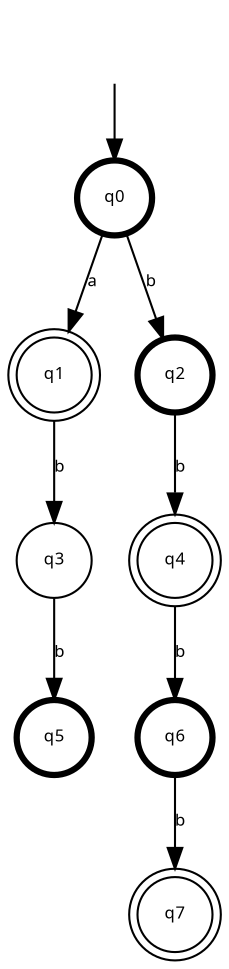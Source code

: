 digraph g{
	graph [dpi=300 ordering="out"];
	margin=0;
	null [style=invis];
	q0 [label="q0" shape="circle" fontname=verdana fontsize=8 color="black" fontcolor="black" style="setlinewidth(3),filled" fillcolor="white"];
	q1 [label="q1" shape="circle" peripheries=2 fontname=verdana fontsize=8 color="black" fontcolor="black" style="filled" fillcolor="white"];
	q2 [label="q2" shape="circle" fontname=verdana fontsize=8 color="black" fontcolor="black" style="setlinewidth(3),filled" fillcolor="white"];
	q3 [label="q4" shape="circle" peripheries=2 fontname=verdana fontsize=8 color="black" fontcolor="black" style="filled" fillcolor="white"];
	q4 [label="q6" shape="circle" fontname=verdana fontsize=8 color="black" fontcolor="black" style="setlinewidth(3),filled" fillcolor="white"];
	q5 [label="q3" shape="circle" fontname=verdana fontsize=8 color="black" fontcolor="black" style="filled" fillcolor="white"];
	q6 [label="q5" shape="circle" fontname=verdana fontsize=8 color="black" fontcolor="black" style="setlinewidth(3),filled" fillcolor="white"];
	q7 [label="q7" shape="circle" peripheries=2 fontname=verdana fontsize=8 color="black" fontcolor="black" style="filled" fillcolor="white"];
	null->q0;
	q0->q1 [label="a" fontname=verdana fontsize=8];
	q0->q2 [label="b" fontname=verdana fontsize=8];
	q1->q5 [label="b" fontname=verdana fontsize=8];
	q2->q3 [label="b" fontname=verdana fontsize=8];
	q3->q4 [label="b" fontname=verdana fontsize=8];
	q4->q7 [label="b" fontname=verdana fontsize=8];
	q5->q6 [label="b" fontname=verdana fontsize=8];
}